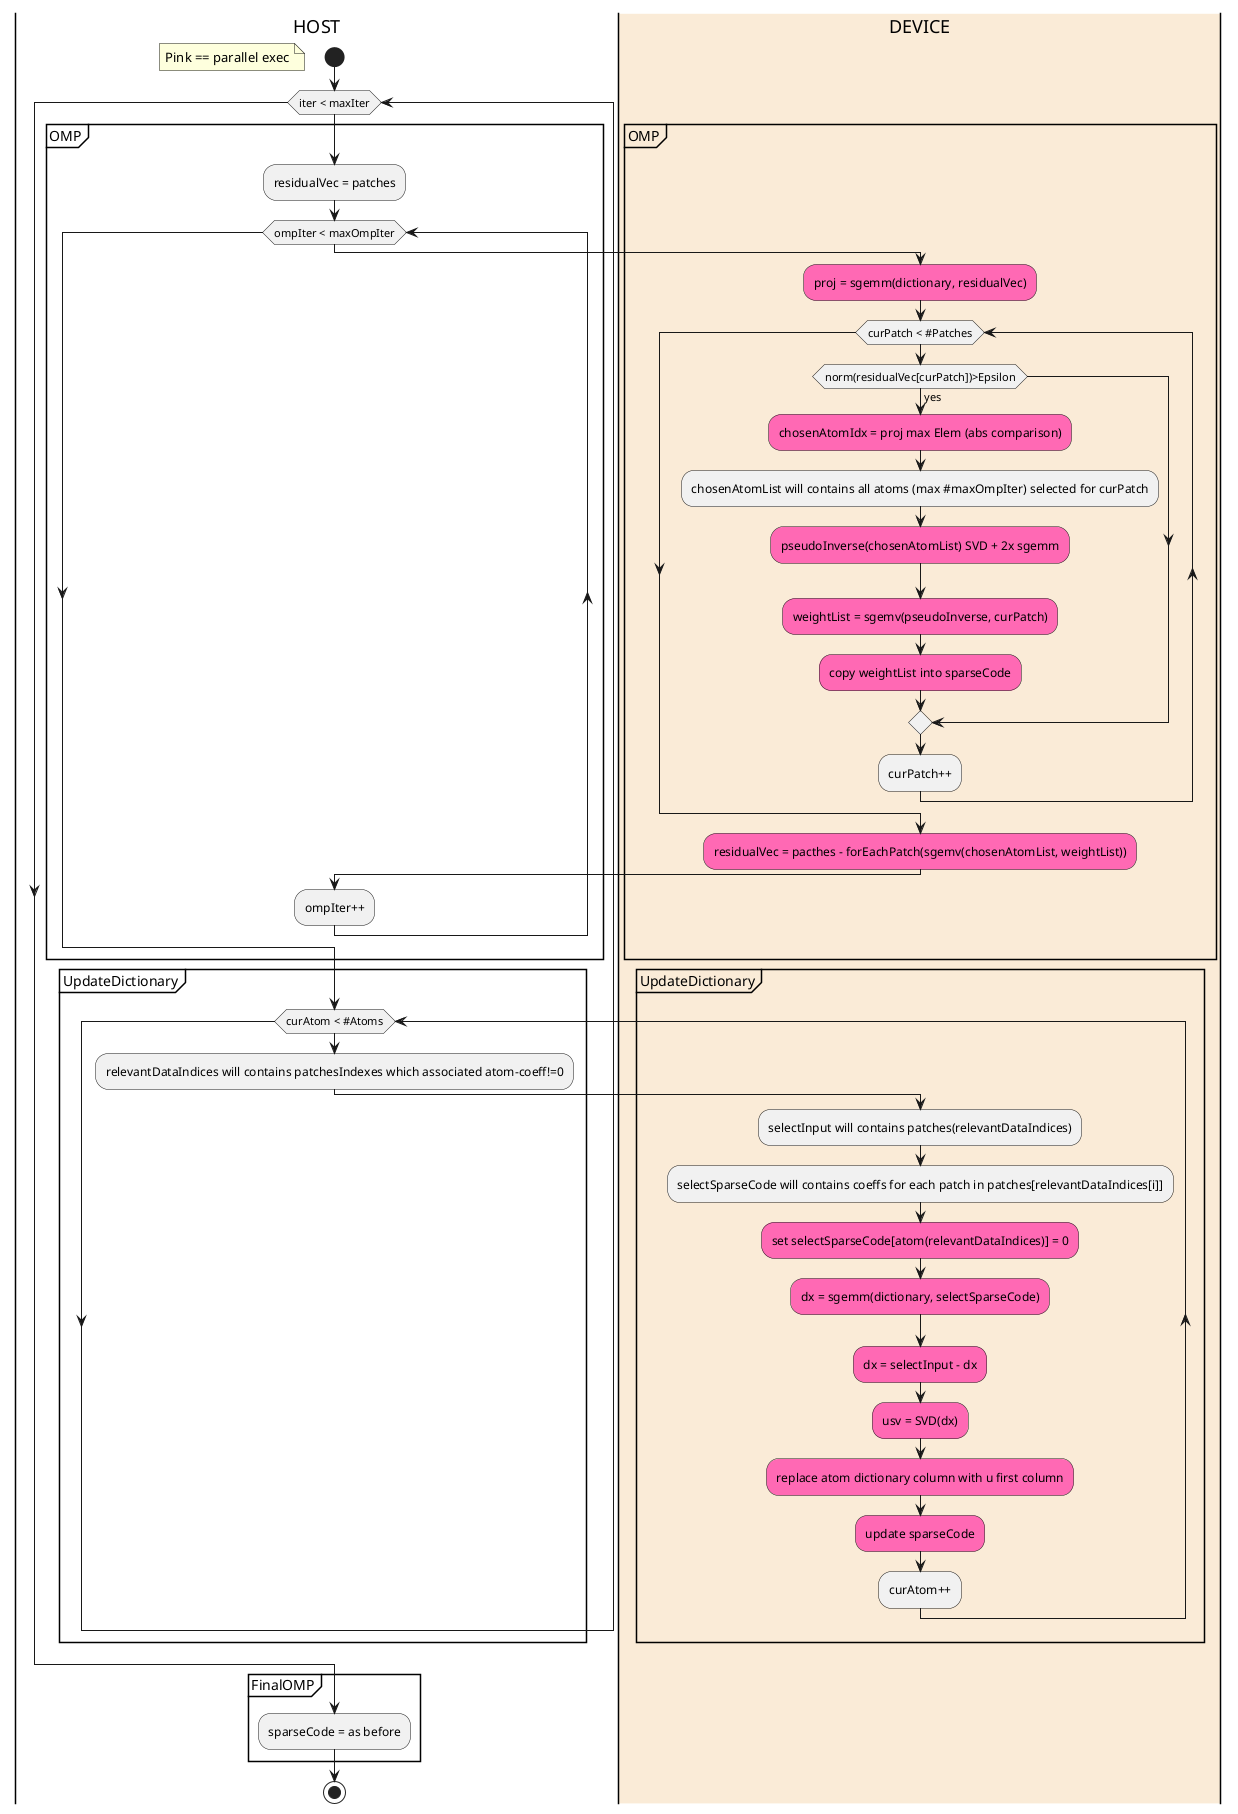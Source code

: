 @startuml DenoiseDiagram
|HOST|
start
floating note: Pink == parallel exec
while (iter < maxIter)

    partition OMP {
        :residualVec = patches;
        while(ompIter < maxOmpIter)
            |#AntiqueWhite|DEVICE|
            #HotPink:proj = sgemm(dictionary, residualVec);

            while (curPatch < #Patches)
                if(norm(residualVec[curPatch])>Epsilon) then (yes)
                #HotPink:chosenAtomIdx = proj max Elem (abs comparison);
                :chosenAtomList will contains all atoms (max #maxOmpIter) selected for curPatch;
                #HotPink:pseudoInverse(chosenAtomList) SVD + 2x sgemm;
                #HotPink:weightList = sgemv(pseudoInverse, curPatch);
                #HotPink:copy weightList into sparseCode;
                endif;
                :curPatch++;
            endwhile
            #HotPink:residualVec = pacthes - forEachPatch(sgemv(chosenAtomList, weightList));
        |HOST|
        :ompIter++;
        endwhile;
    }

    partition UpdateDictionary {
        while(curAtom < #Atoms)
            :relevantDataIndices will contains patchesIndexes which associated atom-coeff!=0;
            |DEVICE|
            :selectInput will contains patches(relevantDataIndices);
            :selectSparseCode will contains coeffs for each patch in patches[relevantDataIndices[i]];
            #HotPink:set selectSparseCode[atom(relevantDataIndices)] = 0;
            #HotPink:dx = sgemm(dictionary, selectSparseCode);
            #HotPink:dx = selectInput - dx;
            #HotPink:usv = SVD(dx);
            #HotPink:replace atom dictionary column with u first column;
            #HotPink:update sparseCode;
            :curAtom++;
        endwhile;
    }
endwhile;
|HOST|
partition FinalOMP {
    :sparseCode = as before;
}
stop

@enduml